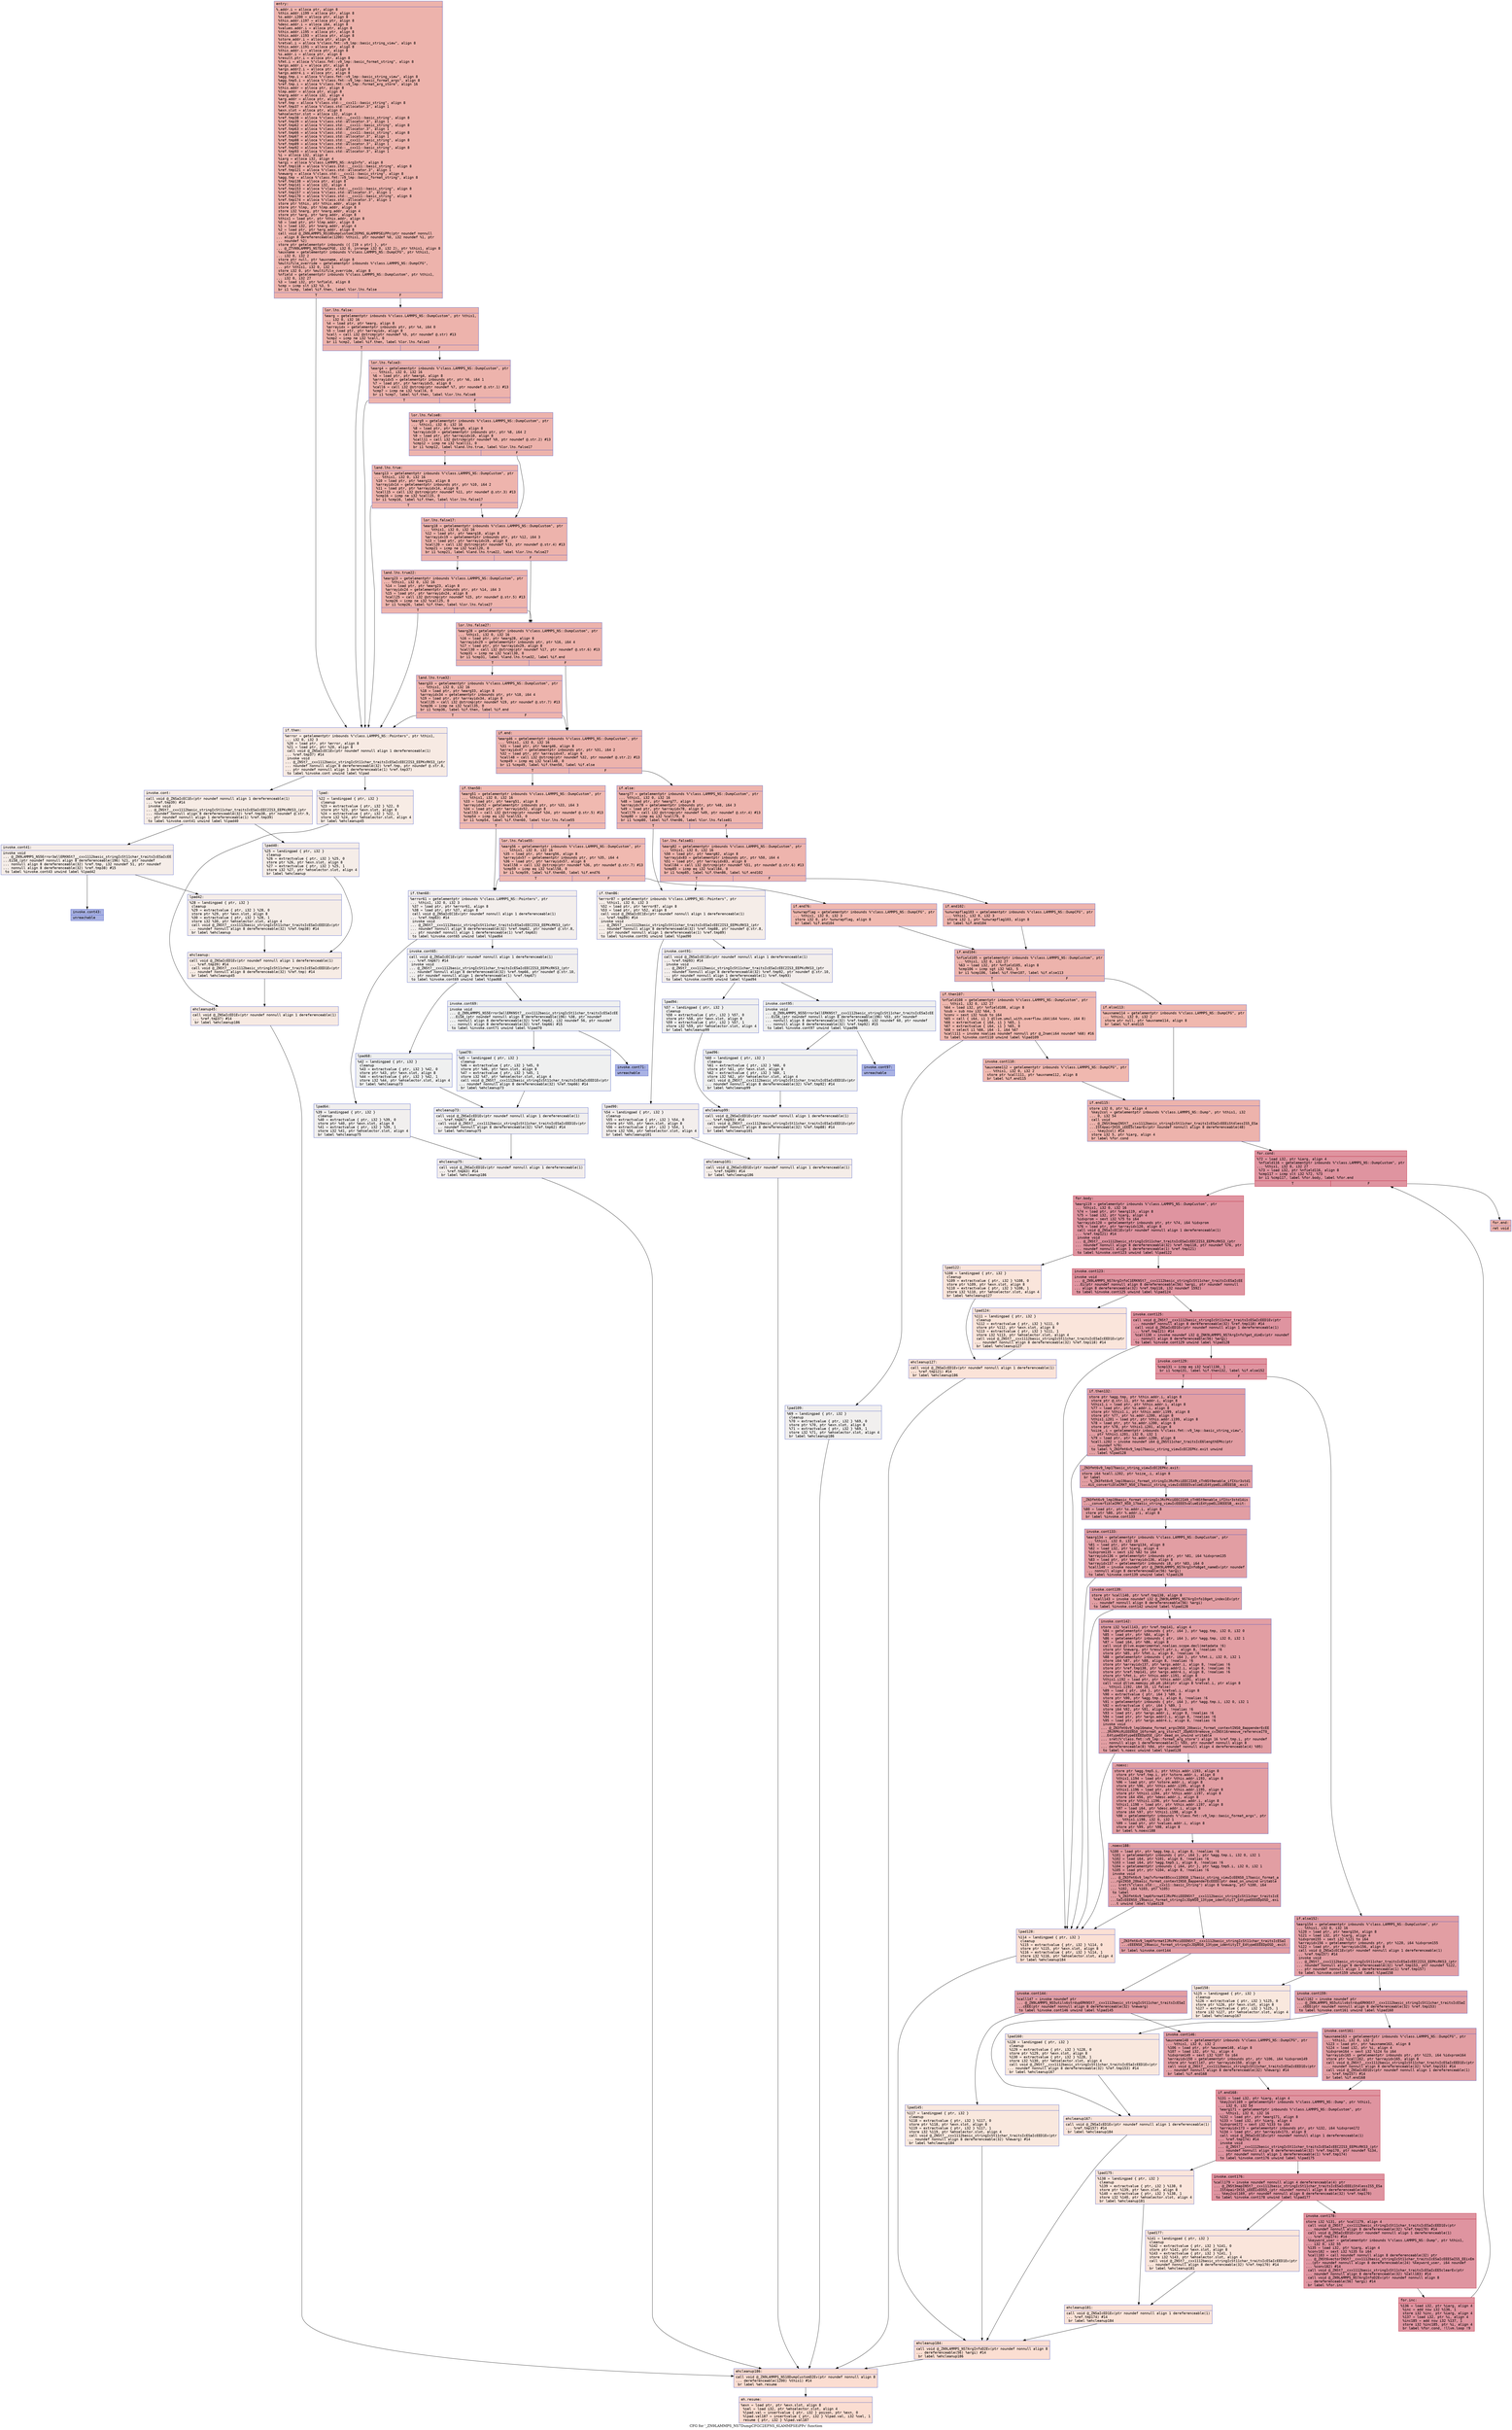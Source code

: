 digraph "CFG for '_ZN9LAMMPS_NS7DumpCFGC2EPNS_6LAMMPSEiPPc' function" {
	label="CFG for '_ZN9LAMMPS_NS7DumpCFGC2EPNS_6LAMMPSEiPPc' function";

	Node0x558a329ba110 [shape=record,color="#3d50c3ff", style=filled, fillcolor="#d6524470" fontname="Courier",label="{entry:\l|  %.addr.i = alloca ptr, align 8\l  %this.addr.i199 = alloca ptr, align 8\l  %s.addr.i200 = alloca ptr, align 8\l  %this.addr.i197 = alloca ptr, align 8\l  %desc.addr.i = alloca i64, align 8\l  %values.addr.i = alloca ptr, align 8\l  %this.addr.i195 = alloca ptr, align 8\l  %this.addr.i193 = alloca ptr, align 8\l  %store.addr.i = alloca ptr, align 8\l  %retval.i = alloca %\"class.fmt::v9_lmp::basic_string_view\", align 8\l  %this.addr.i191 = alloca ptr, align 8\l  %this.addr.i = alloca ptr, align 8\l  %s.addr.i = alloca ptr, align 8\l  %result.ptr.i = alloca ptr, align 8\l  %fmt.i = alloca %\"class.fmt::v9_lmp::basic_format_string\", align 8\l  %args.addr.i = alloca ptr, align 8\l  %args.addr2.i = alloca ptr, align 8\l  %args.addr4.i = alloca ptr, align 8\l  %agg.tmp.i = alloca %\"class.fmt::v9_lmp::basic_string_view\", align 8\l  %agg.tmp5.i = alloca %\"class.fmt::v9_lmp::basic_format_args\", align 8\l  %ref.tmp.i = alloca %\"class.fmt::v9_lmp::format_arg_store\", align 16\l  %this.addr = alloca ptr, align 8\l  %lmp.addr = alloca ptr, align 8\l  %narg.addr = alloca i32, align 4\l  %arg.addr = alloca ptr, align 8\l  %ref.tmp = alloca %\"class.std::__cxx11::basic_string\", align 8\l  %ref.tmp37 = alloca %\"class.std::allocator.3\", align 1\l  %exn.slot = alloca ptr, align 8\l  %ehselector.slot = alloca i32, align 4\l  %ref.tmp38 = alloca %\"class.std::__cxx11::basic_string\", align 8\l  %ref.tmp39 = alloca %\"class.std::allocator.3\", align 1\l  %ref.tmp62 = alloca %\"class.std::__cxx11::basic_string\", align 8\l  %ref.tmp63 = alloca %\"class.std::allocator.3\", align 1\l  %ref.tmp66 = alloca %\"class.std::__cxx11::basic_string\", align 8\l  %ref.tmp67 = alloca %\"class.std::allocator.3\", align 1\l  %ref.tmp88 = alloca %\"class.std::__cxx11::basic_string\", align 8\l  %ref.tmp89 = alloca %\"class.std::allocator.3\", align 1\l  %ref.tmp92 = alloca %\"class.std::__cxx11::basic_string\", align 8\l  %ref.tmp93 = alloca %\"class.std::allocator.3\", align 1\l  %i = alloca i32, align 4\l  %iarg = alloca i32, align 4\l  %argi = alloca %\"class.LAMMPS_NS::ArgInfo\", align 8\l  %ref.tmp118 = alloca %\"class.std::__cxx11::basic_string\", align 8\l  %ref.tmp121 = alloca %\"class.std::allocator.3\", align 1\l  %newarg = alloca %\"class.std::__cxx11::basic_string\", align 8\l  %agg.tmp = alloca %\"class.fmt::v9_lmp::basic_format_string\", align 8\l  %ref.tmp138 = alloca ptr, align 8\l  %ref.tmp141 = alloca i32, align 4\l  %ref.tmp153 = alloca %\"class.std::__cxx11::basic_string\", align 8\l  %ref.tmp157 = alloca %\"class.std::allocator.3\", align 1\l  %ref.tmp170 = alloca %\"class.std::__cxx11::basic_string\", align 8\l  %ref.tmp174 = alloca %\"class.std::allocator.3\", align 1\l  store ptr %this, ptr %this.addr, align 8\l  store ptr %lmp, ptr %lmp.addr, align 8\l  store i32 %narg, ptr %narg.addr, align 4\l  store ptr %arg, ptr %arg.addr, align 8\l  %this1 = load ptr, ptr %this.addr, align 8\l  %0 = load ptr, ptr %lmp.addr, align 8\l  %1 = load i32, ptr %narg.addr, align 4\l  %2 = load ptr, ptr %arg.addr, align 8\l  call void @_ZN9LAMMPS_NS10DumpCustomC2EPNS_6LAMMPSEiPPc(ptr noundef nonnull\l... align 8 dereferenceable(1200) %this1, ptr noundef %0, i32 noundef %1, ptr\l... noundef %2)\l  store ptr getelementptr inbounds (\{ [19 x ptr] \}, ptr\l... @_ZTVN9LAMMPS_NS7DumpCFGE, i32 0, inrange i32 0, i32 2), ptr %this1, align 8\l  %auxname = getelementptr inbounds %\"class.LAMMPS_NS::DumpCFG\", ptr %this1,\l... i32 0, i32 2\l  store ptr null, ptr %auxname, align 8\l  %multifile_override = getelementptr inbounds %\"class.LAMMPS_NS::DumpCFG\",\l... ptr %this1, i32 0, i32 1\l  store i32 0, ptr %multifile_override, align 8\l  %nfield = getelementptr inbounds %\"class.LAMMPS_NS::DumpCustom\", ptr %this1,\l... i32 0, i32 27\l  %3 = load i32, ptr %nfield, align 8\l  %cmp = icmp slt i32 %3, 5\l  br i1 %cmp, label %if.then, label %lor.lhs.false\l|{<s0>T|<s1>F}}"];
	Node0x558a329ba110:s0 -> Node0x558a329bee40[tooltip="entry -> if.then\nProbability 0.00%" ];
	Node0x558a329ba110:s1 -> Node0x558a329bef10[tooltip="entry -> lor.lhs.false\nProbability 100.00%" ];
	Node0x558a329bef10 [shape=record,color="#3d50c3ff", style=filled, fillcolor="#d6524470" fontname="Courier",label="{lor.lhs.false:\l|  %earg = getelementptr inbounds %\"class.LAMMPS_NS::DumpCustom\", ptr %this1,\l... i32 0, i32 16\l  %4 = load ptr, ptr %earg, align 8\l  %arrayidx = getelementptr inbounds ptr, ptr %4, i64 0\l  %5 = load ptr, ptr %arrayidx, align 8\l  %call = call i32 @strcmp(ptr noundef %5, ptr noundef @.str) #13\l  %cmp2 = icmp ne i32 %call, 0\l  br i1 %cmp2, label %if.then, label %lor.lhs.false3\l|{<s0>T|<s1>F}}"];
	Node0x558a329bef10:s0 -> Node0x558a329bee40[tooltip="lor.lhs.false -> if.then\nProbability 0.00%" ];
	Node0x558a329bef10:s1 -> Node0x558a329bf600[tooltip="lor.lhs.false -> lor.lhs.false3\nProbability 100.00%" ];
	Node0x558a329bf600 [shape=record,color="#3d50c3ff", style=filled, fillcolor="#d6524470" fontname="Courier",label="{lor.lhs.false3:\l|  %earg4 = getelementptr inbounds %\"class.LAMMPS_NS::DumpCustom\", ptr\l... %this1, i32 0, i32 16\l  %6 = load ptr, ptr %earg4, align 8\l  %arrayidx5 = getelementptr inbounds ptr, ptr %6, i64 1\l  %7 = load ptr, ptr %arrayidx5, align 8\l  %call6 = call i32 @strcmp(ptr noundef %7, ptr noundef @.str.1) #13\l  %cmp7 = icmp ne i32 %call6, 0\l  br i1 %cmp7, label %if.then, label %lor.lhs.false8\l|{<s0>T|<s1>F}}"];
	Node0x558a329bf600:s0 -> Node0x558a329bee40[tooltip="lor.lhs.false3 -> if.then\nProbability 0.00%" ];
	Node0x558a329bf600:s1 -> Node0x558a329bfc70[tooltip="lor.lhs.false3 -> lor.lhs.false8\nProbability 100.00%" ];
	Node0x558a329bfc70 [shape=record,color="#3d50c3ff", style=filled, fillcolor="#d6524470" fontname="Courier",label="{lor.lhs.false8:\l|  %earg9 = getelementptr inbounds %\"class.LAMMPS_NS::DumpCustom\", ptr\l... %this1, i32 0, i32 16\l  %8 = load ptr, ptr %earg9, align 8\l  %arrayidx10 = getelementptr inbounds ptr, ptr %8, i64 2\l  %9 = load ptr, ptr %arrayidx10, align 8\l  %call11 = call i32 @strcmp(ptr noundef %9, ptr noundef @.str.2) #13\l  %cmp12 = icmp ne i32 %call11, 0\l  br i1 %cmp12, label %land.lhs.true, label %lor.lhs.false17\l|{<s0>T|<s1>F}}"];
	Node0x558a329bfc70:s0 -> Node0x558a329c0250[tooltip="lor.lhs.false8 -> land.lhs.true\nProbability 62.50%" ];
	Node0x558a329bfc70:s1 -> Node0x558a329c02d0[tooltip="lor.lhs.false8 -> lor.lhs.false17\nProbability 37.50%" ];
	Node0x558a329c0250 [shape=record,color="#3d50c3ff", style=filled, fillcolor="#d8564670" fontname="Courier",label="{land.lhs.true:\l|  %earg13 = getelementptr inbounds %\"class.LAMMPS_NS::DumpCustom\", ptr\l... %this1, i32 0, i32 16\l  %10 = load ptr, ptr %earg13, align 8\l  %arrayidx14 = getelementptr inbounds ptr, ptr %10, i64 2\l  %11 = load ptr, ptr %arrayidx14, align 8\l  %call15 = call i32 @strcmp(ptr noundef %11, ptr noundef @.str.3) #13\l  %cmp16 = icmp ne i32 %call15, 0\l  br i1 %cmp16, label %if.then, label %lor.lhs.false17\l|{<s0>T|<s1>F}}"];
	Node0x558a329c0250:s0 -> Node0x558a329bee40[tooltip="land.lhs.true -> if.then\nProbability 0.00%" ];
	Node0x558a329c0250:s1 -> Node0x558a329c02d0[tooltip="land.lhs.true -> lor.lhs.false17\nProbability 100.00%" ];
	Node0x558a329c02d0 [shape=record,color="#3d50c3ff", style=filled, fillcolor="#d6524470" fontname="Courier",label="{lor.lhs.false17:\l|  %earg18 = getelementptr inbounds %\"class.LAMMPS_NS::DumpCustom\", ptr\l... %this1, i32 0, i32 16\l  %12 = load ptr, ptr %earg18, align 8\l  %arrayidx19 = getelementptr inbounds ptr, ptr %12, i64 3\l  %13 = load ptr, ptr %arrayidx19, align 8\l  %call20 = call i32 @strcmp(ptr noundef %13, ptr noundef @.str.4) #13\l  %cmp21 = icmp ne i32 %call20, 0\l  br i1 %cmp21, label %land.lhs.true22, label %lor.lhs.false27\l|{<s0>T|<s1>F}}"];
	Node0x558a329c02d0:s0 -> Node0x558a329c0ea0[tooltip="lor.lhs.false17 -> land.lhs.true22\nProbability 62.50%" ];
	Node0x558a329c02d0:s1 -> Node0x558a329c0f20[tooltip="lor.lhs.false17 -> lor.lhs.false27\nProbability 37.50%" ];
	Node0x558a329c0ea0 [shape=record,color="#3d50c3ff", style=filled, fillcolor="#d8564670" fontname="Courier",label="{land.lhs.true22:\l|  %earg23 = getelementptr inbounds %\"class.LAMMPS_NS::DumpCustom\", ptr\l... %this1, i32 0, i32 16\l  %14 = load ptr, ptr %earg23, align 8\l  %arrayidx24 = getelementptr inbounds ptr, ptr %14, i64 3\l  %15 = load ptr, ptr %arrayidx24, align 8\l  %call25 = call i32 @strcmp(ptr noundef %15, ptr noundef @.str.5) #13\l  %cmp26 = icmp ne i32 %call25, 0\l  br i1 %cmp26, label %if.then, label %lor.lhs.false27\l|{<s0>T|<s1>F}}"];
	Node0x558a329c0ea0:s0 -> Node0x558a329bee40[tooltip="land.lhs.true22 -> if.then\nProbability 0.00%" ];
	Node0x558a329c0ea0:s1 -> Node0x558a329c0f20[tooltip="land.lhs.true22 -> lor.lhs.false27\nProbability 100.00%" ];
	Node0x558a329c0f20 [shape=record,color="#3d50c3ff", style=filled, fillcolor="#d6524470" fontname="Courier",label="{lor.lhs.false27:\l|  %earg28 = getelementptr inbounds %\"class.LAMMPS_NS::DumpCustom\", ptr\l... %this1, i32 0, i32 16\l  %16 = load ptr, ptr %earg28, align 8\l  %arrayidx29 = getelementptr inbounds ptr, ptr %16, i64 4\l  %17 = load ptr, ptr %arrayidx29, align 8\l  %call30 = call i32 @strcmp(ptr noundef %17, ptr noundef @.str.6) #13\l  %cmp31 = icmp ne i32 %call30, 0\l  br i1 %cmp31, label %land.lhs.true32, label %if.end\l|{<s0>T|<s1>F}}"];
	Node0x558a329c0f20:s0 -> Node0x558a329bc250[tooltip="lor.lhs.false27 -> land.lhs.true32\nProbability 62.50%" ];
	Node0x558a329c0f20:s1 -> Node0x558a329bc2d0[tooltip="lor.lhs.false27 -> if.end\nProbability 37.50%" ];
	Node0x558a329bc250 [shape=record,color="#3d50c3ff", style=filled, fillcolor="#d8564670" fontname="Courier",label="{land.lhs.true32:\l|  %earg33 = getelementptr inbounds %\"class.LAMMPS_NS::DumpCustom\", ptr\l... %this1, i32 0, i32 16\l  %18 = load ptr, ptr %earg33, align 8\l  %arrayidx34 = getelementptr inbounds ptr, ptr %18, i64 4\l  %19 = load ptr, ptr %arrayidx34, align 8\l  %call35 = call i32 @strcmp(ptr noundef %19, ptr noundef @.str.7) #13\l  %cmp36 = icmp ne i32 %call35, 0\l  br i1 %cmp36, label %if.then, label %if.end\l|{<s0>T|<s1>F}}"];
	Node0x558a329bc250:s0 -> Node0x558a329bee40[tooltip="land.lhs.true32 -> if.then\nProbability 0.00%" ];
	Node0x558a329bc250:s1 -> Node0x558a329bc2d0[tooltip="land.lhs.true32 -> if.end\nProbability 100.00%" ];
	Node0x558a329bee40 [shape=record,color="#3d50c3ff", style=filled, fillcolor="#eed0c070" fontname="Courier",label="{if.then:\l|  %error = getelementptr inbounds %\"class.LAMMPS_NS::Pointers\", ptr %this1,\l... i32 0, i32 3\l  %20 = load ptr, ptr %error, align 8\l  %21 = load ptr, ptr %20, align 8\l  call void @_ZNSaIcEC1Ev(ptr noundef nonnull align 1 dereferenceable(1)\l... %ref.tmp37) #14\l  invoke void\l... @_ZNSt7__cxx1112basic_stringIcSt11char_traitsIcESaIcEEC2IS3_EEPKcRKS3_(ptr\l... noundef nonnull align 8 dereferenceable(32) %ref.tmp, ptr noundef @.str.8,\l... ptr noundef nonnull align 1 dereferenceable(1) %ref.tmp37)\l          to label %invoke.cont unwind label %lpad\l}"];
	Node0x558a329bee40 -> Node0x558a329c2c00[tooltip="if.then -> invoke.cont\nProbability 50.00%" ];
	Node0x558a329bee40 -> Node0x558a329c2ce0[tooltip="if.then -> lpad\nProbability 50.00%" ];
	Node0x558a329c2c00 [shape=record,color="#3d50c3ff", style=filled, fillcolor="#ecd3c570" fontname="Courier",label="{invoke.cont:\l|  call void @_ZNSaIcEC1Ev(ptr noundef nonnull align 1 dereferenceable(1)\l... %ref.tmp39) #14\l  invoke void\l... @_ZNSt7__cxx1112basic_stringIcSt11char_traitsIcESaIcEEC2IS3_EEPKcRKS3_(ptr\l... noundef nonnull align 8 dereferenceable(32) %ref.tmp38, ptr noundef @.str.9,\l... ptr noundef nonnull align 1 dereferenceable(1) %ref.tmp39)\l          to label %invoke.cont41 unwind label %lpad40\l}"];
	Node0x558a329c2c00 -> Node0x558a329c3190[tooltip="invoke.cont -> invoke.cont41\nProbability 50.00%" ];
	Node0x558a329c2c00 -> Node0x558a329c31e0[tooltip="invoke.cont -> lpad40\nProbability 50.00%" ];
	Node0x558a329c3190 [shape=record,color="#3d50c3ff", style=filled, fillcolor="#e8d6cc70" fontname="Courier",label="{invoke.cont41:\l|  invoke void\l... @_ZN9LAMMPS_NS5Error3allERKNSt7__cxx1112basic_stringIcSt11char_traitsIcESaIcEE\l...EiS8_(ptr noundef nonnull align 8 dereferenceable(196) %21, ptr noundef\l... nonnull align 8 dereferenceable(32) %ref.tmp, i32 noundef 51, ptr noundef\l... nonnull align 8 dereferenceable(32) %ref.tmp38) #15\l          to label %invoke.cont43 unwind label %lpad42\l}"];
	Node0x558a329c3190 -> Node0x558a329c3140[tooltip="invoke.cont41 -> invoke.cont43\nProbability 0.00%" ];
	Node0x558a329c3190 -> Node0x558a329c3560[tooltip="invoke.cont41 -> lpad42\nProbability 100.00%" ];
	Node0x558a329c3140 [shape=record,color="#3d50c3ff", style=filled, fillcolor="#3d50c370" fontname="Courier",label="{invoke.cont43:\l|  unreachable\l}"];
	Node0x558a329c2ce0 [shape=record,color="#3d50c3ff", style=filled, fillcolor="#ecd3c570" fontname="Courier",label="{lpad:\l|  %22 = landingpad \{ ptr, i32 \}\l          cleanup\l  %23 = extractvalue \{ ptr, i32 \} %22, 0\l  store ptr %23, ptr %exn.slot, align 8\l  %24 = extractvalue \{ ptr, i32 \} %22, 1\l  store i32 %24, ptr %ehselector.slot, align 4\l  br label %ehcleanup45\l}"];
	Node0x558a329c2ce0 -> Node0x558a329c3c00[tooltip="lpad -> ehcleanup45\nProbability 100.00%" ];
	Node0x558a329c31e0 [shape=record,color="#3d50c3ff", style=filled, fillcolor="#e8d6cc70" fontname="Courier",label="{lpad40:\l|  %25 = landingpad \{ ptr, i32 \}\l          cleanup\l  %26 = extractvalue \{ ptr, i32 \} %25, 0\l  store ptr %26, ptr %exn.slot, align 8\l  %27 = extractvalue \{ ptr, i32 \} %25, 1\l  store i32 %27, ptr %ehselector.slot, align 4\l  br label %ehcleanup\l}"];
	Node0x558a329c31e0 -> Node0x558a329c3f50[tooltip="lpad40 -> ehcleanup\nProbability 100.00%" ];
	Node0x558a329c3560 [shape=record,color="#3d50c3ff", style=filled, fillcolor="#e8d6cc70" fontname="Courier",label="{lpad42:\l|  %28 = landingpad \{ ptr, i32 \}\l          cleanup\l  %29 = extractvalue \{ ptr, i32 \} %28, 0\l  store ptr %29, ptr %exn.slot, align 8\l  %30 = extractvalue \{ ptr, i32 \} %28, 1\l  store i32 %30, ptr %ehselector.slot, align 4\l  call void @_ZNSt7__cxx1112basic_stringIcSt11char_traitsIcESaIcEED1Ev(ptr\l... noundef nonnull align 8 dereferenceable(32) %ref.tmp38) #14\l  br label %ehcleanup\l}"];
	Node0x558a329c3560 -> Node0x558a329c3f50[tooltip="lpad42 -> ehcleanup\nProbability 100.00%" ];
	Node0x558a329c3f50 [shape=record,color="#3d50c3ff", style=filled, fillcolor="#ecd3c570" fontname="Courier",label="{ehcleanup:\l|  call void @_ZNSaIcED1Ev(ptr noundef nonnull align 1 dereferenceable(1)\l... %ref.tmp39) #14\l  call void @_ZNSt7__cxx1112basic_stringIcSt11char_traitsIcESaIcEED1Ev(ptr\l... noundef nonnull align 8 dereferenceable(32) %ref.tmp) #14\l  br label %ehcleanup45\l}"];
	Node0x558a329c3f50 -> Node0x558a329c3c00[tooltip="ehcleanup -> ehcleanup45\nProbability 100.00%" ];
	Node0x558a329c3c00 [shape=record,color="#3d50c3ff", style=filled, fillcolor="#eed0c070" fontname="Courier",label="{ehcleanup45:\l|  call void @_ZNSaIcED1Ev(ptr noundef nonnull align 1 dereferenceable(1)\l... %ref.tmp37) #14\l  br label %ehcleanup186\l}"];
	Node0x558a329c3c00 -> Node0x558a329c49b0[tooltip="ehcleanup45 -> ehcleanup186\nProbability 100.00%" ];
	Node0x558a329bc2d0 [shape=record,color="#3d50c3ff", style=filled, fillcolor="#d6524470" fontname="Courier",label="{if.end:\l|  %earg46 = getelementptr inbounds %\"class.LAMMPS_NS::DumpCustom\", ptr\l... %this1, i32 0, i32 16\l  %31 = load ptr, ptr %earg46, align 8\l  %arrayidx47 = getelementptr inbounds ptr, ptr %31, i64 2\l  %32 = load ptr, ptr %arrayidx47, align 8\l  %call48 = call i32 @strcmp(ptr noundef %32, ptr noundef @.str.2) #13\l  %cmp49 = icmp eq i32 %call48, 0\l  br i1 %cmp49, label %if.then50, label %if.else\l|{<s0>T|<s1>F}}"];
	Node0x558a329bc2d0:s0 -> Node0x558a329c4f00[tooltip="if.end -> if.then50\nProbability 37.50%" ];
	Node0x558a329bc2d0:s1 -> Node0x558a329c4f80[tooltip="if.end -> if.else\nProbability 62.50%" ];
	Node0x558a329c4f00 [shape=record,color="#3d50c3ff", style=filled, fillcolor="#de614d70" fontname="Courier",label="{if.then50:\l|  %earg51 = getelementptr inbounds %\"class.LAMMPS_NS::DumpCustom\", ptr\l... %this1, i32 0, i32 16\l  %33 = load ptr, ptr %earg51, align 8\l  %arrayidx52 = getelementptr inbounds ptr, ptr %33, i64 3\l  %34 = load ptr, ptr %arrayidx52, align 8\l  %call53 = call i32 @strcmp(ptr noundef %34, ptr noundef @.str.5) #13\l  %cmp54 = icmp eq i32 %call53, 0\l  br i1 %cmp54, label %if.then60, label %lor.lhs.false55\l|{<s0>T|<s1>F}}"];
	Node0x558a329c4f00:s0 -> Node0x558a329c55b0[tooltip="if.then50 -> if.then60\nProbability 0.00%" ];
	Node0x558a329c4f00:s1 -> Node0x558a329c5630[tooltip="if.then50 -> lor.lhs.false55\nProbability 100.00%" ];
	Node0x558a329c5630 [shape=record,color="#3d50c3ff", style=filled, fillcolor="#de614d70" fontname="Courier",label="{lor.lhs.false55:\l|  %earg56 = getelementptr inbounds %\"class.LAMMPS_NS::DumpCustom\", ptr\l... %this1, i32 0, i32 16\l  %35 = load ptr, ptr %earg56, align 8\l  %arrayidx57 = getelementptr inbounds ptr, ptr %35, i64 4\l  %36 = load ptr, ptr %arrayidx57, align 8\l  %call58 = call i32 @strcmp(ptr noundef %36, ptr noundef @.str.7) #13\l  %cmp59 = icmp eq i32 %call58, 0\l  br i1 %cmp59, label %if.then60, label %if.end76\l|{<s0>T|<s1>F}}"];
	Node0x558a329c5630:s0 -> Node0x558a329c55b0[tooltip="lor.lhs.false55 -> if.then60\nProbability 0.00%" ];
	Node0x558a329c5630:s1 -> Node0x558a329c5c70[tooltip="lor.lhs.false55 -> if.end76\nProbability 100.00%" ];
	Node0x558a329c55b0 [shape=record,color="#3d50c3ff", style=filled, fillcolor="#e3d9d370" fontname="Courier",label="{if.then60:\l|  %error61 = getelementptr inbounds %\"class.LAMMPS_NS::Pointers\", ptr\l... %this1, i32 0, i32 3\l  %37 = load ptr, ptr %error61, align 8\l  %38 = load ptr, ptr %37, align 8\l  call void @_ZNSaIcEC1Ev(ptr noundef nonnull align 1 dereferenceable(1)\l... %ref.tmp63) #14\l  invoke void\l... @_ZNSt7__cxx1112basic_stringIcSt11char_traitsIcESaIcEEC2IS3_EEPKcRKS3_(ptr\l... noundef nonnull align 8 dereferenceable(32) %ref.tmp62, ptr noundef @.str.8,\l... ptr noundef nonnull align 1 dereferenceable(1) %ref.tmp63)\l          to label %invoke.cont65 unwind label %lpad64\l}"];
	Node0x558a329c55b0 -> Node0x558a329c6100[tooltip="if.then60 -> invoke.cont65\nProbability 50.00%" ];
	Node0x558a329c55b0 -> Node0x558a329c6180[tooltip="if.then60 -> lpad64\nProbability 50.00%" ];
	Node0x558a329c6100 [shape=record,color="#3d50c3ff", style=filled, fillcolor="#e0dbd870" fontname="Courier",label="{invoke.cont65:\l|  call void @_ZNSaIcEC1Ev(ptr noundef nonnull align 1 dereferenceable(1)\l... %ref.tmp67) #14\l  invoke void\l... @_ZNSt7__cxx1112basic_stringIcSt11char_traitsIcESaIcEEC2IS3_EEPKcRKS3_(ptr\l... noundef nonnull align 8 dereferenceable(32) %ref.tmp66, ptr noundef @.str.10,\l... ptr noundef nonnull align 1 dereferenceable(1) %ref.tmp67)\l          to label %invoke.cont69 unwind label %lpad68\l}"];
	Node0x558a329c6100 -> Node0x558a329c6500[tooltip="invoke.cont65 -> invoke.cont69\nProbability 50.00%" ];
	Node0x558a329c6100 -> Node0x558a329c6550[tooltip="invoke.cont65 -> lpad68\nProbability 50.00%" ];
	Node0x558a329c6500 [shape=record,color="#3d50c3ff", style=filled, fillcolor="#dbdcde70" fontname="Courier",label="{invoke.cont69:\l|  invoke void\l... @_ZN9LAMMPS_NS5Error3allERKNSt7__cxx1112basic_stringIcSt11char_traitsIcESaIcEE\l...EiS8_(ptr noundef nonnull align 8 dereferenceable(196) %38, ptr noundef\l... nonnull align 8 dereferenceable(32) %ref.tmp62, i32 noundef 56, ptr noundef\l... nonnull align 8 dereferenceable(32) %ref.tmp66) #15\l          to label %invoke.cont71 unwind label %lpad70\l}"];
	Node0x558a329c6500 -> Node0x558a329c64b0[tooltip="invoke.cont69 -> invoke.cont71\nProbability 0.00%" ];
	Node0x558a329c6500 -> Node0x558a329c6870[tooltip="invoke.cont69 -> lpad70\nProbability 100.00%" ];
	Node0x558a329c64b0 [shape=record,color="#3d50c3ff", style=filled, fillcolor="#3d50c370" fontname="Courier",label="{invoke.cont71:\l|  unreachable\l}"];
	Node0x558a329c6180 [shape=record,color="#3d50c3ff", style=filled, fillcolor="#e0dbd870" fontname="Courier",label="{lpad64:\l|  %39 = landingpad \{ ptr, i32 \}\l          cleanup\l  %40 = extractvalue \{ ptr, i32 \} %39, 0\l  store ptr %40, ptr %exn.slot, align 8\l  %41 = extractvalue \{ ptr, i32 \} %39, 1\l  store i32 %41, ptr %ehselector.slot, align 4\l  br label %ehcleanup75\l}"];
	Node0x558a329c6180 -> Node0x558a329c6e30[tooltip="lpad64 -> ehcleanup75\nProbability 100.00%" ];
	Node0x558a329c6550 [shape=record,color="#3d50c3ff", style=filled, fillcolor="#dbdcde70" fontname="Courier",label="{lpad68:\l|  %42 = landingpad \{ ptr, i32 \}\l          cleanup\l  %43 = extractvalue \{ ptr, i32 \} %42, 0\l  store ptr %43, ptr %exn.slot, align 8\l  %44 = extractvalue \{ ptr, i32 \} %42, 1\l  store i32 %44, ptr %ehselector.slot, align 4\l  br label %ehcleanup73\l}"];
	Node0x558a329c6550 -> Node0x558a329c7180[tooltip="lpad68 -> ehcleanup73\nProbability 100.00%" ];
	Node0x558a329c6870 [shape=record,color="#3d50c3ff", style=filled, fillcolor="#dbdcde70" fontname="Courier",label="{lpad70:\l|  %45 = landingpad \{ ptr, i32 \}\l          cleanup\l  %46 = extractvalue \{ ptr, i32 \} %45, 0\l  store ptr %46, ptr %exn.slot, align 8\l  %47 = extractvalue \{ ptr, i32 \} %45, 1\l  store i32 %47, ptr %ehselector.slot, align 4\l  call void @_ZNSt7__cxx1112basic_stringIcSt11char_traitsIcESaIcEED1Ev(ptr\l... noundef nonnull align 8 dereferenceable(32) %ref.tmp66) #14\l  br label %ehcleanup73\l}"];
	Node0x558a329c6870 -> Node0x558a329c7180[tooltip="lpad70 -> ehcleanup73\nProbability 100.00%" ];
	Node0x558a329c7180 [shape=record,color="#3d50c3ff", style=filled, fillcolor="#e0dbd870" fontname="Courier",label="{ehcleanup73:\l|  call void @_ZNSaIcED1Ev(ptr noundef nonnull align 1 dereferenceable(1)\l... %ref.tmp67) #14\l  call void @_ZNSt7__cxx1112basic_stringIcSt11char_traitsIcESaIcEED1Ev(ptr\l... noundef nonnull align 8 dereferenceable(32) %ref.tmp62) #14\l  br label %ehcleanup75\l}"];
	Node0x558a329c7180 -> Node0x558a329c6e30[tooltip="ehcleanup73 -> ehcleanup75\nProbability 100.00%" ];
	Node0x558a329c6e30 [shape=record,color="#3d50c3ff", style=filled, fillcolor="#e3d9d370" fontname="Courier",label="{ehcleanup75:\l|  call void @_ZNSaIcED1Ev(ptr noundef nonnull align 1 dereferenceable(1)\l... %ref.tmp63) #14\l  br label %ehcleanup186\l}"];
	Node0x558a329c6e30 -> Node0x558a329c49b0[tooltip="ehcleanup75 -> ehcleanup186\nProbability 100.00%" ];
	Node0x558a329c5c70 [shape=record,color="#3d50c3ff", style=filled, fillcolor="#de614d70" fontname="Courier",label="{if.end76:\l|  %unwrapflag = getelementptr inbounds %\"class.LAMMPS_NS::DumpCFG\", ptr\l... %this1, i32 0, i32 3\l  store i32 0, ptr %unwrapflag, align 8\l  br label %if.end104\l}"];
	Node0x558a329c5c70 -> Node0x558a329c8410[tooltip="if.end76 -> if.end104\nProbability 100.00%" ];
	Node0x558a329c4f80 [shape=record,color="#3d50c3ff", style=filled, fillcolor="#d8564670" fontname="Courier",label="{if.else:\l|  %earg77 = getelementptr inbounds %\"class.LAMMPS_NS::DumpCustom\", ptr\l... %this1, i32 0, i32 16\l  %48 = load ptr, ptr %earg77, align 8\l  %arrayidx78 = getelementptr inbounds ptr, ptr %48, i64 3\l  %49 = load ptr, ptr %arrayidx78, align 8\l  %call79 = call i32 @strcmp(ptr noundef %49, ptr noundef @.str.4) #13\l  %cmp80 = icmp eq i32 %call79, 0\l  br i1 %cmp80, label %if.then86, label %lor.lhs.false81\l|{<s0>T|<s1>F}}"];
	Node0x558a329c4f80:s0 -> Node0x558a329c8990[tooltip="if.else -> if.then86\nProbability 0.00%" ];
	Node0x558a329c4f80:s1 -> Node0x558a329bc920[tooltip="if.else -> lor.lhs.false81\nProbability 100.00%" ];
	Node0x558a329bc920 [shape=record,color="#3d50c3ff", style=filled, fillcolor="#d8564670" fontname="Courier",label="{lor.lhs.false81:\l|  %earg82 = getelementptr inbounds %\"class.LAMMPS_NS::DumpCustom\", ptr\l... %this1, i32 0, i32 16\l  %50 = load ptr, ptr %earg82, align 8\l  %arrayidx83 = getelementptr inbounds ptr, ptr %50, i64 4\l  %51 = load ptr, ptr %arrayidx83, align 8\l  %call84 = call i32 @strcmp(ptr noundef %51, ptr noundef @.str.6) #13\l  %cmp85 = icmp eq i32 %call84, 0\l  br i1 %cmp85, label %if.then86, label %if.end102\l|{<s0>T|<s1>F}}"];
	Node0x558a329bc920:s0 -> Node0x558a329c8990[tooltip="lor.lhs.false81 -> if.then86\nProbability 0.00%" ];
	Node0x558a329bc920:s1 -> Node0x558a329bcf00[tooltip="lor.lhs.false81 -> if.end102\nProbability 100.00%" ];
	Node0x558a329c8990 [shape=record,color="#3d50c3ff", style=filled, fillcolor="#e8d6cc70" fontname="Courier",label="{if.then86:\l|  %error87 = getelementptr inbounds %\"class.LAMMPS_NS::Pointers\", ptr\l... %this1, i32 0, i32 3\l  %52 = load ptr, ptr %error87, align 8\l  %53 = load ptr, ptr %52, align 8\l  call void @_ZNSaIcEC1Ev(ptr noundef nonnull align 1 dereferenceable(1)\l... %ref.tmp89) #14\l  invoke void\l... @_ZNSt7__cxx1112basic_stringIcSt11char_traitsIcESaIcEEC2IS3_EEPKcRKS3_(ptr\l... noundef nonnull align 8 dereferenceable(32) %ref.tmp88, ptr noundef @.str.8,\l... ptr noundef nonnull align 1 dereferenceable(1) %ref.tmp89)\l          to label %invoke.cont91 unwind label %lpad90\l}"];
	Node0x558a329c8990 -> Node0x558a329bd390[tooltip="if.then86 -> invoke.cont91\nProbability 50.00%" ];
	Node0x558a329c8990 -> Node0x558a329bd410[tooltip="if.then86 -> lpad90\nProbability 50.00%" ];
	Node0x558a329bd390 [shape=record,color="#3d50c3ff", style=filled, fillcolor="#e3d9d370" fontname="Courier",label="{invoke.cont91:\l|  call void @_ZNSaIcEC1Ev(ptr noundef nonnull align 1 dereferenceable(1)\l... %ref.tmp93) #14\l  invoke void\l... @_ZNSt7__cxx1112basic_stringIcSt11char_traitsIcESaIcEEC2IS3_EEPKcRKS3_(ptr\l... noundef nonnull align 8 dereferenceable(32) %ref.tmp92, ptr noundef @.str.10,\l... ptr noundef nonnull align 1 dereferenceable(1) %ref.tmp93)\l          to label %invoke.cont95 unwind label %lpad94\l}"];
	Node0x558a329bd390 -> Node0x558a329bd730[tooltip="invoke.cont91 -> invoke.cont95\nProbability 50.00%" ];
	Node0x558a329bd390 -> Node0x558a329bd780[tooltip="invoke.cont91 -> lpad94\nProbability 50.00%" ];
	Node0x558a329bd730 [shape=record,color="#3d50c3ff", style=filled, fillcolor="#dedcdb70" fontname="Courier",label="{invoke.cont95:\l|  invoke void\l... @_ZN9LAMMPS_NS5Error3allERKNSt7__cxx1112basic_stringIcSt11char_traitsIcESaIcEE\l...EiS8_(ptr noundef nonnull align 8 dereferenceable(196) %53, ptr noundef\l... nonnull align 8 dereferenceable(32) %ref.tmp88, i32 noundef 60, ptr noundef\l... nonnull align 8 dereferenceable(32) %ref.tmp92) #15\l          to label %invoke.cont97 unwind label %lpad96\l}"];
	Node0x558a329bd730 -> Node0x558a329bd6e0[tooltip="invoke.cont95 -> invoke.cont97\nProbability 0.00%" ];
	Node0x558a329bd730 -> Node0x558a329cab40[tooltip="invoke.cont95 -> lpad96\nProbability 100.00%" ];
	Node0x558a329bd6e0 [shape=record,color="#3d50c3ff", style=filled, fillcolor="#3d50c370" fontname="Courier",label="{invoke.cont97:\l|  unreachable\l}"];
	Node0x558a329bd410 [shape=record,color="#3d50c3ff", style=filled, fillcolor="#e3d9d370" fontname="Courier",label="{lpad90:\l|  %54 = landingpad \{ ptr, i32 \}\l          cleanup\l  %55 = extractvalue \{ ptr, i32 \} %54, 0\l  store ptr %55, ptr %exn.slot, align 8\l  %56 = extractvalue \{ ptr, i32 \} %54, 1\l  store i32 %56, ptr %ehselector.slot, align 4\l  br label %ehcleanup101\l}"];
	Node0x558a329bd410 -> Node0x558a329cb100[tooltip="lpad90 -> ehcleanup101\nProbability 100.00%" ];
	Node0x558a329bd780 [shape=record,color="#3d50c3ff", style=filled, fillcolor="#dedcdb70" fontname="Courier",label="{lpad94:\l|  %57 = landingpad \{ ptr, i32 \}\l          cleanup\l  %58 = extractvalue \{ ptr, i32 \} %57, 0\l  store ptr %58, ptr %exn.slot, align 8\l  %59 = extractvalue \{ ptr, i32 \} %57, 1\l  store i32 %59, ptr %ehselector.slot, align 4\l  br label %ehcleanup99\l}"];
	Node0x558a329bd780 -> Node0x558a329cb3e0[tooltip="lpad94 -> ehcleanup99\nProbability 100.00%" ];
	Node0x558a329cab40 [shape=record,color="#3d50c3ff", style=filled, fillcolor="#dedcdb70" fontname="Courier",label="{lpad96:\l|  %60 = landingpad \{ ptr, i32 \}\l          cleanup\l  %61 = extractvalue \{ ptr, i32 \} %60, 0\l  store ptr %61, ptr %exn.slot, align 8\l  %62 = extractvalue \{ ptr, i32 \} %60, 1\l  store i32 %62, ptr %ehselector.slot, align 4\l  call void @_ZNSt7__cxx1112basic_stringIcSt11char_traitsIcESaIcEED1Ev(ptr\l... noundef nonnull align 8 dereferenceable(32) %ref.tmp92) #14\l  br label %ehcleanup99\l}"];
	Node0x558a329cab40 -> Node0x558a329cb3e0[tooltip="lpad96 -> ehcleanup99\nProbability 100.00%" ];
	Node0x558a329cb3e0 [shape=record,color="#3d50c3ff", style=filled, fillcolor="#e3d9d370" fontname="Courier",label="{ehcleanup99:\l|  call void @_ZNSaIcED1Ev(ptr noundef nonnull align 1 dereferenceable(1)\l... %ref.tmp93) #14\l  call void @_ZNSt7__cxx1112basic_stringIcSt11char_traitsIcESaIcEED1Ev(ptr\l... noundef nonnull align 8 dereferenceable(32) %ref.tmp88) #14\l  br label %ehcleanup101\l}"];
	Node0x558a329cb3e0 -> Node0x558a329cb100[tooltip="ehcleanup99 -> ehcleanup101\nProbability 100.00%" ];
	Node0x558a329cb100 [shape=record,color="#3d50c3ff", style=filled, fillcolor="#e8d6cc70" fontname="Courier",label="{ehcleanup101:\l|  call void @_ZNSaIcED1Ev(ptr noundef nonnull align 1 dereferenceable(1)\l... %ref.tmp89) #14\l  br label %ehcleanup186\l}"];
	Node0x558a329cb100 -> Node0x558a329c49b0[tooltip="ehcleanup101 -> ehcleanup186\nProbability 100.00%" ];
	Node0x558a329bcf00 [shape=record,color="#3d50c3ff", style=filled, fillcolor="#d8564670" fontname="Courier",label="{if.end102:\l|  %unwrapflag103 = getelementptr inbounds %\"class.LAMMPS_NS::DumpCFG\", ptr\l... %this1, i32 0, i32 3\l  store i32 1, ptr %unwrapflag103, align 8\l  br label %if.end104\l}"];
	Node0x558a329bcf00 -> Node0x558a329c8410[tooltip="if.end102 -> if.end104\nProbability 100.00%" ];
	Node0x558a329c8410 [shape=record,color="#3d50c3ff", style=filled, fillcolor="#d6524470" fontname="Courier",label="{if.end104:\l|  %nfield105 = getelementptr inbounds %\"class.LAMMPS_NS::DumpCustom\", ptr\l... %this1, i32 0, i32 27\l  %63 = load i32, ptr %nfield105, align 8\l  %cmp106 = icmp sgt i32 %63, 5\l  br i1 %cmp106, label %if.then107, label %if.else113\l|{<s0>T|<s1>F}}"];
	Node0x558a329c8410:s0 -> Node0x558a329cc0d0[tooltip="if.end104 -> if.then107\nProbability 50.00%" ];
	Node0x558a329c8410:s1 -> Node0x558a329cc150[tooltip="if.end104 -> if.else113\nProbability 50.00%" ];
	Node0x558a329cc0d0 [shape=record,color="#3d50c3ff", style=filled, fillcolor="#dc5d4a70" fontname="Courier",label="{if.then107:\l|  %nfield108 = getelementptr inbounds %\"class.LAMMPS_NS::DumpCustom\", ptr\l... %this1, i32 0, i32 27\l  %64 = load i32, ptr %nfield108, align 8\l  %sub = sub nsw i32 %64, 5\l  %conv = sext i32 %sub to i64\l  %65 = call \{ i64, i1 \} @llvm.umul.with.overflow.i64(i64 %conv, i64 8)\l  %66 = extractvalue \{ i64, i1 \} %65, 1\l  %67 = extractvalue \{ i64, i1 \} %65, 0\l  %68 = select i1 %66, i64 -1, i64 %67\l  %call111 = invoke noalias noundef nonnull ptr @_Znam(i64 noundef %68) #16\l          to label %invoke.cont110 unwind label %lpad109\l}"];
	Node0x558a329cc0d0 -> Node0x558a329cc960[tooltip="if.then107 -> invoke.cont110\nProbability 100.00%" ];
	Node0x558a329cc0d0 -> Node0x558a329cc9e0[tooltip="if.then107 -> lpad109\nProbability 0.00%" ];
	Node0x558a329cc960 [shape=record,color="#3d50c3ff", style=filled, fillcolor="#dc5d4a70" fontname="Courier",label="{invoke.cont110:\l|  %auxname112 = getelementptr inbounds %\"class.LAMMPS_NS::DumpCFG\", ptr\l... %this1, i32 0, i32 2\l  store ptr %call111, ptr %auxname112, align 8\l  br label %if.end115\l}"];
	Node0x558a329cc960 -> Node0x558a329ccd70[tooltip="invoke.cont110 -> if.end115\nProbability 100.00%" ];
	Node0x558a329cc9e0 [shape=record,color="#3d50c3ff", style=filled, fillcolor="#e0dbd870" fontname="Courier",label="{lpad109:\l|  %69 = landingpad \{ ptr, i32 \}\l          cleanup\l  %70 = extractvalue \{ ptr, i32 \} %69, 0\l  store ptr %70, ptr %exn.slot, align 8\l  %71 = extractvalue \{ ptr, i32 \} %69, 1\l  store i32 %71, ptr %ehselector.slot, align 4\l  br label %ehcleanup186\l}"];
	Node0x558a329cc9e0 -> Node0x558a329c49b0[tooltip="lpad109 -> ehcleanup186\nProbability 100.00%" ];
	Node0x558a329cc150 [shape=record,color="#3d50c3ff", style=filled, fillcolor="#dc5d4a70" fontname="Courier",label="{if.else113:\l|  %auxname114 = getelementptr inbounds %\"class.LAMMPS_NS::DumpCFG\", ptr\l... %this1, i32 0, i32 2\l  store ptr null, ptr %auxname114, align 8\l  br label %if.end115\l}"];
	Node0x558a329cc150 -> Node0x558a329ccd70[tooltip="if.else113 -> if.end115\nProbability 100.00%" ];
	Node0x558a329ccd70 [shape=record,color="#3d50c3ff", style=filled, fillcolor="#d6524470" fontname="Courier",label="{if.end115:\l|  store i32 0, ptr %i, align 4\l  %key2col = getelementptr inbounds %\"class.LAMMPS_NS::Dump\", ptr %this1, i32\l... 0, i32 54\l  call void\l... @_ZNSt3mapINSt7__cxx1112basic_stringIcSt11char_traitsIcESaIcEEEiSt4lessIS5_ESa\l...ISt4pairIKS5_iEEE5clearEv(ptr noundef nonnull align 8 dereferenceable(48)\l... %key2col) #14\l  store i32 5, ptr %iarg, align 4\l  br label %for.cond\l}"];
	Node0x558a329ccd70 -> Node0x558a329cd830[tooltip="if.end115 -> for.cond\nProbability 100.00%" ];
	Node0x558a329cd830 [shape=record,color="#b70d28ff", style=filled, fillcolor="#b70d2870" fontname="Courier",label="{for.cond:\l|  %72 = load i32, ptr %iarg, align 4\l  %nfield116 = getelementptr inbounds %\"class.LAMMPS_NS::DumpCustom\", ptr\l... %this1, i32 0, i32 27\l  %73 = load i32, ptr %nfield116, align 8\l  %cmp117 = icmp slt i32 %72, %73\l  br i1 %cmp117, label %for.body, label %for.end\l|{<s0>T|<s1>F}}"];
	Node0x558a329cd830:s0 -> Node0x558a329cdb90[tooltip="for.cond -> for.body\nProbability 96.88%" ];
	Node0x558a329cd830:s1 -> Node0x558a329cdc10[tooltip="for.cond -> for.end\nProbability 3.12%" ];
	Node0x558a329cdb90 [shape=record,color="#b70d28ff", style=filled, fillcolor="#b70d2870" fontname="Courier",label="{for.body:\l|  %earg119 = getelementptr inbounds %\"class.LAMMPS_NS::DumpCustom\", ptr\l... %this1, i32 0, i32 16\l  %74 = load ptr, ptr %earg119, align 8\l  %75 = load i32, ptr %iarg, align 4\l  %idxprom = sext i32 %75 to i64\l  %arrayidx120 = getelementptr inbounds ptr, ptr %74, i64 %idxprom\l  %76 = load ptr, ptr %arrayidx120, align 8\l  call void @_ZNSaIcEC1Ev(ptr noundef nonnull align 1 dereferenceable(1)\l... %ref.tmp121) #14\l  invoke void\l... @_ZNSt7__cxx1112basic_stringIcSt11char_traitsIcESaIcEEC2IS3_EEPKcRKS3_(ptr\l... noundef nonnull align 8 dereferenceable(32) %ref.tmp118, ptr noundef %76, ptr\l... noundef nonnull align 1 dereferenceable(1) %ref.tmp121)\l          to label %invoke.cont123 unwind label %lpad122\l}"];
	Node0x558a329cdb90 -> Node0x558a329ce2d0[tooltip="for.body -> invoke.cont123\nProbability 100.00%" ];
	Node0x558a329cdb90 -> Node0x558a329ce350[tooltip="for.body -> lpad122\nProbability 0.00%" ];
	Node0x558a329ce2d0 [shape=record,color="#b70d28ff", style=filled, fillcolor="#b70d2870" fontname="Courier",label="{invoke.cont123:\l|  invoke void\l... @_ZN9LAMMPS_NS7ArgInfoC1ERKNSt7__cxx1112basic_stringIcSt11char_traitsIcESaIcEE\l...Ei(ptr noundef nonnull align 8 dereferenceable(56) %argi, ptr noundef nonnull\l... align 8 dereferenceable(32) %ref.tmp118, i32 noundef 1592)\l          to label %invoke.cont125 unwind label %lpad124\l}"];
	Node0x558a329ce2d0 -> Node0x558a329ce280[tooltip="invoke.cont123 -> invoke.cont125\nProbability 100.00%" ];
	Node0x558a329ce2d0 -> Node0x558a329ce6d0[tooltip="invoke.cont123 -> lpad124\nProbability 0.00%" ];
	Node0x558a329ce280 [shape=record,color="#b70d28ff", style=filled, fillcolor="#b70d2870" fontname="Courier",label="{invoke.cont125:\l|  call void @_ZNSt7__cxx1112basic_stringIcSt11char_traitsIcESaIcEED1Ev(ptr\l... noundef nonnull align 8 dereferenceable(32) %ref.tmp118) #14\l  call void @_ZNSaIcED1Ev(ptr noundef nonnull align 1 dereferenceable(1)\l... %ref.tmp121) #14\l  %call130 = invoke noundef i32 @_ZNK9LAMMPS_NS7ArgInfo7get_dimEv(ptr noundef\l... nonnull align 8 dereferenceable(56) %argi)\l          to label %invoke.cont129 unwind label %lpad128\l}"];
	Node0x558a329ce280 -> Node0x558a329cec80[tooltip="invoke.cont125 -> invoke.cont129\nProbability 100.00%" ];
	Node0x558a329ce280 -> Node0x558a329ced00[tooltip="invoke.cont125 -> lpad128\nProbability 0.00%" ];
	Node0x558a329cec80 [shape=record,color="#b70d28ff", style=filled, fillcolor="#b70d2870" fontname="Courier",label="{invoke.cont129:\l|  %cmp131 = icmp eq i32 %call130, 1\l  br i1 %cmp131, label %if.then132, label %if.else152\l|{<s0>T|<s1>F}}"];
	Node0x558a329cec80:s0 -> Node0x558a329c1a00[tooltip="invoke.cont129 -> if.then132\nProbability 50.00%" ];
	Node0x558a329cec80:s1 -> Node0x558a329c1a50[tooltip="invoke.cont129 -> if.else152\nProbability 50.00%" ];
	Node0x558a329c1a00 [shape=record,color="#3d50c3ff", style=filled, fillcolor="#be242e70" fontname="Courier",label="{if.then132:\l|  store ptr %agg.tmp, ptr %this.addr.i, align 8\l  store ptr @.str.11, ptr %s.addr.i, align 8\l  %this1.i = load ptr, ptr %this.addr.i, align 8\l  %77 = load ptr, ptr %s.addr.i, align 8\l  store ptr %this1.i, ptr %this.addr.i199, align 8\l  store ptr %77, ptr %s.addr.i200, align 8\l  %this1.i201 = load ptr, ptr %this.addr.i199, align 8\l  %78 = load ptr, ptr %s.addr.i200, align 8\l  store ptr %78, ptr %this1.i201, align 8\l  %size_.i = getelementptr inbounds %\"class.fmt::v9_lmp::basic_string_view\",\l... ptr %this1.i201, i32 0, i32 1\l  %79 = load ptr, ptr %s.addr.i200, align 8\l  %call.i202 = invoke noundef i64 @_ZNSt11char_traitsIcE6lengthEPKc(ptr\l... noundef %79)\l          to label %_ZN3fmt6v9_lmp17basic_string_viewIcEC2EPKc.exit unwind\l... label %lpad128\l}"];
	Node0x558a329c1a00 -> Node0x558a329c22e0[tooltip="if.then132 -> _ZN3fmt6v9_lmp17basic_string_viewIcEC2EPKc.exit\nProbability 100.00%" ];
	Node0x558a329c1a00 -> Node0x558a329ced00[tooltip="if.then132 -> lpad128\nProbability 0.00%" ];
	Node0x558a329c22e0 [shape=record,color="#3d50c3ff", style=filled, fillcolor="#be242e70" fontname="Courier",label="{_ZN3fmt6v9_lmp17basic_string_viewIcEC2EPKc.exit:\l|  store i64 %call.i202, ptr %size_.i, align 8\l  br label\l... %_ZN3fmt6v9_lmp19basic_format_stringIcJRcPKciEEC2IA9_cTnNSt9enable_ifIXsr3std1\l...4is_convertibleIRKT_NS0_17basic_string_viewIcEEEE5valueEiE4typeELi0EEESB_.exit\l}"];
	Node0x558a329c22e0 -> Node0x558a329d0850[tooltip="_ZN3fmt6v9_lmp17basic_string_viewIcEC2EPKc.exit -> _ZN3fmt6v9_lmp19basic_format_stringIcJRcPKciEEC2IA9_cTnNSt9enable_ifIXsr3std14is_convertibleIRKT_NS0_17basic_string_viewIcEEEE5valueEiE4typeELi0EEESB_.exit\nProbability 100.00%" ];
	Node0x558a329d0850 [shape=record,color="#3d50c3ff", style=filled, fillcolor="#be242e70" fontname="Courier",label="{_ZN3fmt6v9_lmp19basic_format_stringIcJRcPKciEEC2IA9_cTnNSt9enable_ifIXsr3std14is\l..._convertibleIRKT_NS0_17basic_string_viewIcEEEE5valueEiE4typeELi0EEESB_.exit:\l|  %80 = load ptr, ptr %s.addr.i, align 8\l  store ptr %80, ptr %.addr.i, align 8\l  br label %invoke.cont133\l}"];
	Node0x558a329d0850 -> Node0x558a329d0c50[tooltip="_ZN3fmt6v9_lmp19basic_format_stringIcJRcPKciEEC2IA9_cTnNSt9enable_ifIXsr3std14is_convertibleIRKT_NS0_17basic_string_viewIcEEEE5valueEiE4typeELi0EEESB_.exit -> invoke.cont133\nProbability 100.00%" ];
	Node0x558a329d0c50 [shape=record,color="#3d50c3ff", style=filled, fillcolor="#be242e70" fontname="Courier",label="{invoke.cont133:\l|  %earg134 = getelementptr inbounds %\"class.LAMMPS_NS::DumpCustom\", ptr\l... %this1, i32 0, i32 16\l  %81 = load ptr, ptr %earg134, align 8\l  %82 = load i32, ptr %iarg, align 4\l  %idxprom135 = sext i32 %82 to i64\l  %arrayidx136 = getelementptr inbounds ptr, ptr %81, i64 %idxprom135\l  %83 = load ptr, ptr %arrayidx136, align 8\l  %arrayidx137 = getelementptr inbounds i8, ptr %83, i64 0\l  %call140 = invoke noundef ptr @_ZNK9LAMMPS_NS7ArgInfo8get_nameEv(ptr noundef\l... nonnull align 8 dereferenceable(56) %argi)\l          to label %invoke.cont139 unwind label %lpad128\l}"];
	Node0x558a329d0c50 -> Node0x558a329d11f0[tooltip="invoke.cont133 -> invoke.cont139\nProbability 100.00%" ];
	Node0x558a329d0c50 -> Node0x558a329ced00[tooltip="invoke.cont133 -> lpad128\nProbability 0.00%" ];
	Node0x558a329d11f0 [shape=record,color="#3d50c3ff", style=filled, fillcolor="#be242e70" fontname="Courier",label="{invoke.cont139:\l|  store ptr %call140, ptr %ref.tmp138, align 8\l  %call143 = invoke noundef i32 @_ZNK9LAMMPS_NS7ArgInfo10get_index1Ev(ptr\l... noundef nonnull align 8 dereferenceable(56) %argi)\l          to label %invoke.cont142 unwind label %lpad128\l}"];
	Node0x558a329d11f0 -> Node0x558a329d1570[tooltip="invoke.cont139 -> invoke.cont142\nProbability 100.00%" ];
	Node0x558a329d11f0 -> Node0x558a329ced00[tooltip="invoke.cont139 -> lpad128\nProbability 0.00%" ];
	Node0x558a329d1570 [shape=record,color="#3d50c3ff", style=filled, fillcolor="#be242e70" fontname="Courier",label="{invoke.cont142:\l|  store i32 %call143, ptr %ref.tmp141, align 4\l  %84 = getelementptr inbounds \{ ptr, i64 \}, ptr %agg.tmp, i32 0, i32 0\l  %85 = load ptr, ptr %84, align 8\l  %86 = getelementptr inbounds \{ ptr, i64 \}, ptr %agg.tmp, i32 0, i32 1\l  %87 = load i64, ptr %86, align 8\l  call void @llvm.experimental.noalias.scope.decl(metadata !6)\l  store ptr %newarg, ptr %result.ptr.i, align 8, !noalias !6\l  store ptr %85, ptr %fmt.i, align 8, !noalias !6\l  %88 = getelementptr inbounds \{ ptr, i64 \}, ptr %fmt.i, i32 0, i32 1\l  store i64 %87, ptr %88, align 8, !noalias !6\l  store ptr %arrayidx137, ptr %args.addr.i, align 8, !noalias !6\l  store ptr %ref.tmp138, ptr %args.addr2.i, align 8, !noalias !6\l  store ptr %ref.tmp141, ptr %args.addr4.i, align 8, !noalias !6\l  store ptr %fmt.i, ptr %this.addr.i191, align 8\l  %this1.i192 = load ptr, ptr %this.addr.i191, align 8\l  call void @llvm.memcpy.p0.p0.i64(ptr align 8 %retval.i, ptr align 8\l... %this1.i192, i64 16, i1 false)\l  %89 = load \{ ptr, i64 \}, ptr %retval.i, align 8\l  %90 = extractvalue \{ ptr, i64 \} %89, 0\l  store ptr %90, ptr %agg.tmp.i, align 8, !noalias !6\l  %91 = getelementptr inbounds \{ ptr, i64 \}, ptr %agg.tmp.i, i32 0, i32 1\l  %92 = extractvalue \{ ptr, i64 \} %89, 1\l  store i64 %92, ptr %91, align 8, !noalias !6\l  %93 = load ptr, ptr %args.addr.i, align 8, !noalias !6\l  %94 = load ptr, ptr %args.addr2.i, align 8, !noalias !6\l  %95 = load ptr, ptr %args.addr4.i, align 8, !noalias !6\l  invoke void\l... @_ZN3fmt6v9_lmp16make_format_argsINS0_20basic_format_contextINS0_8appenderEcEE\l...JRcRPKcRiEEENS0_16format_arg_storeIT_JDpNSt9remove_cvINSt16remove_referenceIT0_\l...E4typeEE4typeEEEEDpOSE_(ptr dead_on_unwind writable\l... sret(%\"class.fmt::v9_lmp::format_arg_store\") align 16 %ref.tmp.i, ptr noundef\l... nonnull align 1 dereferenceable(1) %93, ptr noundef nonnull align 8\l... dereferenceable(8) %94, ptr noundef nonnull align 4 dereferenceable(4) %95)\l          to label %.noexc unwind label %lpad128\l}"];
	Node0x558a329d1570 -> Node0x558a329c7600[tooltip="invoke.cont142 -> .noexc\nProbability 100.00%" ];
	Node0x558a329d1570 -> Node0x558a329ced00[tooltip="invoke.cont142 -> lpad128\nProbability 0.00%" ];
	Node0x558a329c7600 [shape=record,color="#3d50c3ff", style=filled, fillcolor="#be242e70" fontname="Courier",label="{.noexc:\l|  store ptr %agg.tmp5.i, ptr %this.addr.i193, align 8\l  store ptr %ref.tmp.i, ptr %store.addr.i, align 8\l  %this1.i194 = load ptr, ptr %this.addr.i193, align 8\l  %96 = load ptr, ptr %store.addr.i, align 8\l  store ptr %96, ptr %this.addr.i195, align 8\l  %this1.i196 = load ptr, ptr %this.addr.i195, align 8\l  store ptr %this1.i194, ptr %this.addr.i197, align 8\l  store i64 456, ptr %desc.addr.i, align 8\l  store ptr %this1.i196, ptr %values.addr.i, align 8\l  %this1.i198 = load ptr, ptr %this.addr.i197, align 8\l  %97 = load i64, ptr %desc.addr.i, align 8\l  store i64 %97, ptr %this1.i198, align 8\l  %98 = getelementptr inbounds %\"class.fmt::v9_lmp::basic_format_args\", ptr\l... %this1.i198, i32 0, i32 1\l  %99 = load ptr, ptr %values.addr.i, align 8\l  store ptr %99, ptr %98, align 8\l  br label %.noexc188\l}"];
	Node0x558a329c7600 -> Node0x558a329d52b0[tooltip=".noexc -> .noexc188\nProbability 100.00%" ];
	Node0x558a329d52b0 [shape=record,color="#3d50c3ff", style=filled, fillcolor="#be242e70" fontname="Courier",label="{.noexc188:\l|  %100 = load ptr, ptr %agg.tmp.i, align 8, !noalias !6\l  %101 = getelementptr inbounds \{ ptr, i64 \}, ptr %agg.tmp.i, i32 0, i32 1\l  %102 = load i64, ptr %101, align 8, !noalias !6\l  %103 = load i64, ptr %agg.tmp5.i, align 8, !noalias !6\l  %104 = getelementptr inbounds \{ i64, ptr \}, ptr %agg.tmp5.i, i32 0, i32 1\l  %105 = load ptr, ptr %104, align 8, !noalias !6\l  invoke void\l... @_ZN3fmt6v9_lmp7vformatB5cxx11ENS0_17basic_string_viewIcEENS0_17basic_format_a\l...rgsINS0_20basic_format_contextINS0_8appenderEcEEEE(ptr dead_on_unwind writable\l... sret(%\"class.std::__cxx11::basic_string\") align 8 %newarg, ptr %100, i64\l... %102, i64 %103, ptr %105)\l          to label\l... %_ZN3fmt6v9_lmp6formatIJRcPKciEEENSt7__cxx1112basic_stringIcSt11char_traitsIcE\l...SaIcEEENS0_19basic_format_stringIcJDpNS0_13type_identityIT_E4typeEEEEDpOSD_.exi\l...t unwind label %lpad128\l}"];
	Node0x558a329d52b0 -> Node0x558a329d57b0[tooltip=".noexc188 -> _ZN3fmt6v9_lmp6formatIJRcPKciEEENSt7__cxx1112basic_stringIcSt11char_traitsIcESaIcEEENS0_19basic_format_stringIcJDpNS0_13type_identityIT_E4typeEEEEDpOSD_.exit\nProbability 100.00%" ];
	Node0x558a329d52b0 -> Node0x558a329ced00[tooltip=".noexc188 -> lpad128\nProbability 0.00%" ];
	Node0x558a329d57b0 [shape=record,color="#3d50c3ff", style=filled, fillcolor="#be242e70" fontname="Courier",label="{_ZN3fmt6v9_lmp6formatIJRcPKciEEENSt7__cxx1112basic_stringIcSt11char_traitsIcESaI\l...cEEENS0_19basic_format_stringIcJDpNS0_13type_identityIT_E4typeEEEEDpOSD_.exit:\l|  br label %invoke.cont144\l}"];
	Node0x558a329d57b0 -> Node0x558a329d5c70[tooltip="_ZN3fmt6v9_lmp6formatIJRcPKciEEENSt7__cxx1112basic_stringIcSt11char_traitsIcESaIcEEENS0_19basic_format_stringIcJDpNS0_13type_identityIT_E4typeEEEEDpOSD_.exit -> invoke.cont144\nProbability 100.00%" ];
	Node0x558a329d5c70 [shape=record,color="#3d50c3ff", style=filled, fillcolor="#be242e70" fontname="Courier",label="{invoke.cont144:\l|  %call147 = invoke noundef ptr\l... @_ZN9LAMMPS_NS5utils6strdupERKNSt7__cxx1112basic_stringIcSt11char_traitsIcESaI\l...cEEE(ptr noundef nonnull align 8 dereferenceable(32) %newarg)\l          to label %invoke.cont146 unwind label %lpad145\l}"];
	Node0x558a329d5c70 -> Node0x558a329d5d30[tooltip="invoke.cont144 -> invoke.cont146\nProbability 100.00%" ];
	Node0x558a329d5c70 -> Node0x558a329d5e10[tooltip="invoke.cont144 -> lpad145\nProbability 0.00%" ];
	Node0x558a329d5d30 [shape=record,color="#3d50c3ff", style=filled, fillcolor="#be242e70" fontname="Courier",label="{invoke.cont146:\l|  %auxname148 = getelementptr inbounds %\"class.LAMMPS_NS::DumpCFG\", ptr\l... %this1, i32 0, i32 2\l  %106 = load ptr, ptr %auxname148, align 8\l  %107 = load i32, ptr %i, align 4\l  %idxprom149 = sext i32 %107 to i64\l  %arrayidx150 = getelementptr inbounds ptr, ptr %106, i64 %idxprom149\l  store ptr %call147, ptr %arrayidx150, align 8\l  call void @_ZNSt7__cxx1112basic_stringIcSt11char_traitsIcESaIcEED1Ev(ptr\l... noundef nonnull align 8 dereferenceable(32) %newarg) #14\l  br label %if.end168\l}"];
	Node0x558a329d5d30 -> Node0x558a329d6530[tooltip="invoke.cont146 -> if.end168\nProbability 100.00%" ];
	Node0x558a329ce350 [shape=record,color="#3d50c3ff", style=filled, fillcolor="#f4c5ad70" fontname="Courier",label="{lpad122:\l|  %108 = landingpad \{ ptr, i32 \}\l          cleanup\l  %109 = extractvalue \{ ptr, i32 \} %108, 0\l  store ptr %109, ptr %exn.slot, align 8\l  %110 = extractvalue \{ ptr, i32 \} %108, 1\l  store i32 %110, ptr %ehselector.slot, align 4\l  br label %ehcleanup127\l}"];
	Node0x558a329ce350 -> Node0x558a329d6930[tooltip="lpad122 -> ehcleanup127\nProbability 100.00%" ];
	Node0x558a329ce6d0 [shape=record,color="#3d50c3ff", style=filled, fillcolor="#f4c5ad70" fontname="Courier",label="{lpad124:\l|  %111 = landingpad \{ ptr, i32 \}\l          cleanup\l  %112 = extractvalue \{ ptr, i32 \} %111, 0\l  store ptr %112, ptr %exn.slot, align 8\l  %113 = extractvalue \{ ptr, i32 \} %111, 1\l  store i32 %113, ptr %ehselector.slot, align 4\l  call void @_ZNSt7__cxx1112basic_stringIcSt11char_traitsIcESaIcEED1Ev(ptr\l... noundef nonnull align 8 dereferenceable(32) %ref.tmp118) #14\l  br label %ehcleanup127\l}"];
	Node0x558a329ce6d0 -> Node0x558a329d6930[tooltip="lpad124 -> ehcleanup127\nProbability 100.00%" ];
	Node0x558a329d6930 [shape=record,color="#3d50c3ff", style=filled, fillcolor="#f6bfa670" fontname="Courier",label="{ehcleanup127:\l|  call void @_ZNSaIcED1Ev(ptr noundef nonnull align 1 dereferenceable(1)\l... %ref.tmp121) #14\l  br label %ehcleanup186\l}"];
	Node0x558a329d6930 -> Node0x558a329c49b0[tooltip="ehcleanup127 -> ehcleanup186\nProbability 100.00%" ];
	Node0x558a329ced00 [shape=record,color="#3d50c3ff", style=filled, fillcolor="#f7b99e70" fontname="Courier",label="{lpad128:\l|  %114 = landingpad \{ ptr, i32 \}\l          cleanup\l  %115 = extractvalue \{ ptr, i32 \} %114, 0\l  store ptr %115, ptr %exn.slot, align 8\l  %116 = extractvalue \{ ptr, i32 \} %114, 1\l  store i32 %116, ptr %ehselector.slot, align 4\l  br label %ehcleanup184\l}"];
	Node0x558a329ced00 -> Node0x558a329d7220[tooltip="lpad128 -> ehcleanup184\nProbability 100.00%" ];
	Node0x558a329d5e10 [shape=record,color="#3d50c3ff", style=filled, fillcolor="#f2cab570" fontname="Courier",label="{lpad145:\l|  %117 = landingpad \{ ptr, i32 \}\l          cleanup\l  %118 = extractvalue \{ ptr, i32 \} %117, 0\l  store ptr %118, ptr %exn.slot, align 8\l  %119 = extractvalue \{ ptr, i32 \} %117, 1\l  store i32 %119, ptr %ehselector.slot, align 4\l  call void @_ZNSt7__cxx1112basic_stringIcSt11char_traitsIcESaIcEED1Ev(ptr\l... noundef nonnull align 8 dereferenceable(32) %newarg) #14\l  br label %ehcleanup184\l}"];
	Node0x558a329d5e10 -> Node0x558a329d7220[tooltip="lpad145 -> ehcleanup184\nProbability 100.00%" ];
	Node0x558a329c1a50 [shape=record,color="#3d50c3ff", style=filled, fillcolor="#be242e70" fontname="Courier",label="{if.else152:\l|  %earg154 = getelementptr inbounds %\"class.LAMMPS_NS::DumpCustom\", ptr\l... %this1, i32 0, i32 16\l  %120 = load ptr, ptr %earg154, align 8\l  %121 = load i32, ptr %iarg, align 4\l  %idxprom155 = sext i32 %121 to i64\l  %arrayidx156 = getelementptr inbounds ptr, ptr %120, i64 %idxprom155\l  %122 = load ptr, ptr %arrayidx156, align 8\l  call void @_ZNSaIcEC1Ev(ptr noundef nonnull align 1 dereferenceable(1)\l... %ref.tmp157) #14\l  invoke void\l... @_ZNSt7__cxx1112basic_stringIcSt11char_traitsIcESaIcEEC2IS3_EEPKcRKS3_(ptr\l... noundef nonnull align 8 dereferenceable(32) %ref.tmp153, ptr noundef %122,\l... ptr noundef nonnull align 1 dereferenceable(1) %ref.tmp157)\l          to label %invoke.cont159 unwind label %lpad158\l}"];
	Node0x558a329c1a50 -> Node0x558a329d7c30[tooltip="if.else152 -> invoke.cont159\nProbability 100.00%" ];
	Node0x558a329c1a50 -> Node0x558a329d7cb0[tooltip="if.else152 -> lpad158\nProbability 0.00%" ];
	Node0x558a329d7c30 [shape=record,color="#3d50c3ff", style=filled, fillcolor="#be242e70" fontname="Courier",label="{invoke.cont159:\l|  %call162 = invoke noundef ptr\l... @_ZN9LAMMPS_NS5utils6strdupERKNSt7__cxx1112basic_stringIcSt11char_traitsIcESaI\l...cEEE(ptr noundef nonnull align 8 dereferenceable(32) %ref.tmp153)\l          to label %invoke.cont161 unwind label %lpad160\l}"];
	Node0x558a329d7c30 -> Node0x558a329d7be0[tooltip="invoke.cont159 -> invoke.cont161\nProbability 100.00%" ];
	Node0x558a329d7c30 -> Node0x558a329d7fa0[tooltip="invoke.cont159 -> lpad160\nProbability 0.00%" ];
	Node0x558a329d7be0 [shape=record,color="#3d50c3ff", style=filled, fillcolor="#be242e70" fontname="Courier",label="{invoke.cont161:\l|  %auxname163 = getelementptr inbounds %\"class.LAMMPS_NS::DumpCFG\", ptr\l... %this1, i32 0, i32 2\l  %123 = load ptr, ptr %auxname163, align 8\l  %124 = load i32, ptr %i, align 4\l  %idxprom164 = sext i32 %124 to i64\l  %arrayidx165 = getelementptr inbounds ptr, ptr %123, i64 %idxprom164\l  store ptr %call162, ptr %arrayidx165, align 8\l  call void @_ZNSt7__cxx1112basic_stringIcSt11char_traitsIcESaIcEED1Ev(ptr\l... noundef nonnull align 8 dereferenceable(32) %ref.tmp153) #14\l  call void @_ZNSaIcED1Ev(ptr noundef nonnull align 1 dereferenceable(1)\l... %ref.tmp157) #14\l  br label %if.end168\l}"];
	Node0x558a329d7be0 -> Node0x558a329d6530[tooltip="invoke.cont161 -> if.end168\nProbability 100.00%" ];
	Node0x558a329d7cb0 [shape=record,color="#3d50c3ff", style=filled, fillcolor="#f2cab570" fontname="Courier",label="{lpad158:\l|  %125 = landingpad \{ ptr, i32 \}\l          cleanup\l  %126 = extractvalue \{ ptr, i32 \} %125, 0\l  store ptr %126, ptr %exn.slot, align 8\l  %127 = extractvalue \{ ptr, i32 \} %125, 1\l  store i32 %127, ptr %ehselector.slot, align 4\l  br label %ehcleanup167\l}"];
	Node0x558a329d7cb0 -> Node0x558a329d8b20[tooltip="lpad158 -> ehcleanup167\nProbability 100.00%" ];
	Node0x558a329d7fa0 [shape=record,color="#3d50c3ff", style=filled, fillcolor="#f2cab570" fontname="Courier",label="{lpad160:\l|  %128 = landingpad \{ ptr, i32 \}\l          cleanup\l  %129 = extractvalue \{ ptr, i32 \} %128, 0\l  store ptr %129, ptr %exn.slot, align 8\l  %130 = extractvalue \{ ptr, i32 \} %128, 1\l  store i32 %130, ptr %ehselector.slot, align 4\l  call void @_ZNSt7__cxx1112basic_stringIcSt11char_traitsIcESaIcEED1Ev(ptr\l... noundef nonnull align 8 dereferenceable(32) %ref.tmp153) #14\l  br label %ehcleanup167\l}"];
	Node0x558a329d7fa0 -> Node0x558a329d8b20[tooltip="lpad160 -> ehcleanup167\nProbability 100.00%" ];
	Node0x558a329d8b20 [shape=record,color="#3d50c3ff", style=filled, fillcolor="#f4c5ad70" fontname="Courier",label="{ehcleanup167:\l|  call void @_ZNSaIcED1Ev(ptr noundef nonnull align 1 dereferenceable(1)\l... %ref.tmp157) #14\l  br label %ehcleanup184\l}"];
	Node0x558a329d8b20 -> Node0x558a329d7220[tooltip="ehcleanup167 -> ehcleanup184\nProbability 100.00%" ];
	Node0x558a329d6530 [shape=record,color="#b70d28ff", style=filled, fillcolor="#b70d2870" fontname="Courier",label="{if.end168:\l|  %131 = load i32, ptr %iarg, align 4\l  %key2col169 = getelementptr inbounds %\"class.LAMMPS_NS::Dump\", ptr %this1,\l... i32 0, i32 54\l  %earg171 = getelementptr inbounds %\"class.LAMMPS_NS::DumpCustom\", ptr\l... %this1, i32 0, i32 16\l  %132 = load ptr, ptr %earg171, align 8\l  %133 = load i32, ptr %iarg, align 4\l  %idxprom172 = sext i32 %133 to i64\l  %arrayidx173 = getelementptr inbounds ptr, ptr %132, i64 %idxprom172\l  %134 = load ptr, ptr %arrayidx173, align 8\l  call void @_ZNSaIcEC1Ev(ptr noundef nonnull align 1 dereferenceable(1)\l... %ref.tmp174) #14\l  invoke void\l... @_ZNSt7__cxx1112basic_stringIcSt11char_traitsIcESaIcEEC2IS3_EEPKcRKS3_(ptr\l... noundef nonnull align 8 dereferenceable(32) %ref.tmp170, ptr noundef %134,\l... ptr noundef nonnull align 1 dereferenceable(1) %ref.tmp174)\l          to label %invoke.cont176 unwind label %lpad175\l}"];
	Node0x558a329d6530 -> Node0x558a329d9820[tooltip="if.end168 -> invoke.cont176\nProbability 100.00%" ];
	Node0x558a329d6530 -> Node0x558a329d98a0[tooltip="if.end168 -> lpad175\nProbability 0.00%" ];
	Node0x558a329d9820 [shape=record,color="#b70d28ff", style=filled, fillcolor="#b70d2870" fontname="Courier",label="{invoke.cont176:\l|  %call179 = invoke noundef nonnull align 4 dereferenceable(4) ptr\l... @_ZNSt3mapINSt7__cxx1112basic_stringIcSt11char_traitsIcESaIcEEEiSt4lessIS5_ESa\l...ISt4pairIKS5_iEEEixEOS5_(ptr noundef nonnull align 8 dereferenceable(48)\l... %key2col169, ptr noundef nonnull align 8 dereferenceable(32) %ref.tmp170)\l          to label %invoke.cont178 unwind label %lpad177\l}"];
	Node0x558a329d9820 -> Node0x558a329d97d0[tooltip="invoke.cont176 -> invoke.cont178\nProbability 100.00%" ];
	Node0x558a329d9820 -> Node0x558a329d9b40[tooltip="invoke.cont176 -> lpad177\nProbability 0.00%" ];
	Node0x558a329d97d0 [shape=record,color="#b70d28ff", style=filled, fillcolor="#b70d2870" fontname="Courier",label="{invoke.cont178:\l|  store i32 %131, ptr %call179, align 4\l  call void @_ZNSt7__cxx1112basic_stringIcSt11char_traitsIcESaIcEED1Ev(ptr\l... noundef nonnull align 8 dereferenceable(32) %ref.tmp170) #14\l  call void @_ZNSaIcED1Ev(ptr noundef nonnull align 1 dereferenceable(1)\l... %ref.tmp174) #14\l  %keyword_user = getelementptr inbounds %\"class.LAMMPS_NS::Dump\", ptr %this1,\l... i32 0, i32 55\l  %135 = load i32, ptr %iarg, align 4\l  %conv182 = sext i32 %135 to i64\l  %call183 = call noundef nonnull align 8 dereferenceable(32) ptr\l... @_ZNSt6vectorINSt7__cxx1112basic_stringIcSt11char_traitsIcESaIcEEESaIS5_EEixEm\l...(ptr noundef nonnull align 8 dereferenceable(24) %keyword_user, i64 noundef\l... %conv182) #14\l  call void @_ZNSt7__cxx1112basic_stringIcSt11char_traitsIcESaIcEE5clearEv(ptr\l... noundef nonnull align 8 dereferenceable(32) %call183) #14\l  call void @_ZN9LAMMPS_NS7ArgInfoD2Ev(ptr noundef nonnull align 8\l... dereferenceable(56) %argi) #14\l  br label %for.inc\l}"];
	Node0x558a329d97d0 -> Node0x558a329da8b0[tooltip="invoke.cont178 -> for.inc\nProbability 100.00%" ];
	Node0x558a329da8b0 [shape=record,color="#b70d28ff", style=filled, fillcolor="#b70d2870" fontname="Courier",label="{for.inc:\l|  %136 = load i32, ptr %iarg, align 4\l  %inc = add nsw i32 %136, 1\l  store i32 %inc, ptr %iarg, align 4\l  %137 = load i32, ptr %i, align 4\l  %inc185 = add nsw i32 %137, 1\l  store i32 %inc185, ptr %i, align 4\l  br label %for.cond, !llvm.loop !9\l}"];
	Node0x558a329da8b0 -> Node0x558a329cd830[tooltip="for.inc -> for.cond\nProbability 100.00%" ];
	Node0x558a329d98a0 [shape=record,color="#3d50c3ff", style=filled, fillcolor="#f4c5ad70" fontname="Courier",label="{lpad175:\l|  %138 = landingpad \{ ptr, i32 \}\l          cleanup\l  %139 = extractvalue \{ ptr, i32 \} %138, 0\l  store ptr %139, ptr %exn.slot, align 8\l  %140 = extractvalue \{ ptr, i32 \} %138, 1\l  store i32 %140, ptr %ehselector.slot, align 4\l  br label %ehcleanup181\l}"];
	Node0x558a329d98a0 -> Node0x558a329db1b0[tooltip="lpad175 -> ehcleanup181\nProbability 100.00%" ];
	Node0x558a329d9b40 [shape=record,color="#3d50c3ff", style=filled, fillcolor="#f4c5ad70" fontname="Courier",label="{lpad177:\l|  %141 = landingpad \{ ptr, i32 \}\l          cleanup\l  %142 = extractvalue \{ ptr, i32 \} %141, 0\l  store ptr %142, ptr %exn.slot, align 8\l  %143 = extractvalue \{ ptr, i32 \} %141, 1\l  store i32 %143, ptr %ehselector.slot, align 4\l  call void @_ZNSt7__cxx1112basic_stringIcSt11char_traitsIcESaIcEED1Ev(ptr\l... noundef nonnull align 8 dereferenceable(32) %ref.tmp170) #14\l  br label %ehcleanup181\l}"];
	Node0x558a329d9b40 -> Node0x558a329db1b0[tooltip="lpad177 -> ehcleanup181\nProbability 100.00%" ];
	Node0x558a329db1b0 [shape=record,color="#3d50c3ff", style=filled, fillcolor="#f6bfa670" fontname="Courier",label="{ehcleanup181:\l|  call void @_ZNSaIcED1Ev(ptr noundef nonnull align 1 dereferenceable(1)\l... %ref.tmp174) #14\l  br label %ehcleanup184\l}"];
	Node0x558a329db1b0 -> Node0x558a329d7220[tooltip="ehcleanup181 -> ehcleanup184\nProbability 100.00%" ];
	Node0x558a329d7220 [shape=record,color="#3d50c3ff", style=filled, fillcolor="#f7b59970" fontname="Courier",label="{ehcleanup184:\l|  call void @_ZN9LAMMPS_NS7ArgInfoD2Ev(ptr noundef nonnull align 8\l... dereferenceable(56) %argi) #14\l  br label %ehcleanup186\l}"];
	Node0x558a329d7220 -> Node0x558a329c49b0[tooltip="ehcleanup184 -> ehcleanup186\nProbability 100.00%" ];
	Node0x558a329cdc10 [shape=record,color="#3d50c3ff", style=filled, fillcolor="#d6524470" fontname="Courier",label="{for.end:\l|  ret void\l}"];
	Node0x558a329c49b0 [shape=record,color="#3d50c3ff", style=filled, fillcolor="#f7b39670" fontname="Courier",label="{ehcleanup186:\l|  call void @_ZN9LAMMPS_NS10DumpCustomD2Ev(ptr noundef nonnull align 8\l... dereferenceable(1200) %this1) #14\l  br label %eh.resume\l}"];
	Node0x558a329c49b0 -> Node0x558a329dbba0[tooltip="ehcleanup186 -> eh.resume\nProbability 100.00%" ];
	Node0x558a329dbba0 [shape=record,color="#3d50c3ff", style=filled, fillcolor="#f7b39670" fontname="Courier",label="{eh.resume:\l|  %exn = load ptr, ptr %exn.slot, align 8\l  %sel = load i32, ptr %ehselector.slot, align 4\l  %lpad.val = insertvalue \{ ptr, i32 \} poison, ptr %exn, 0\l  %lpad.val187 = insertvalue \{ ptr, i32 \} %lpad.val, i32 %sel, 1\l  resume \{ ptr, i32 \} %lpad.val187\l}"];
}
